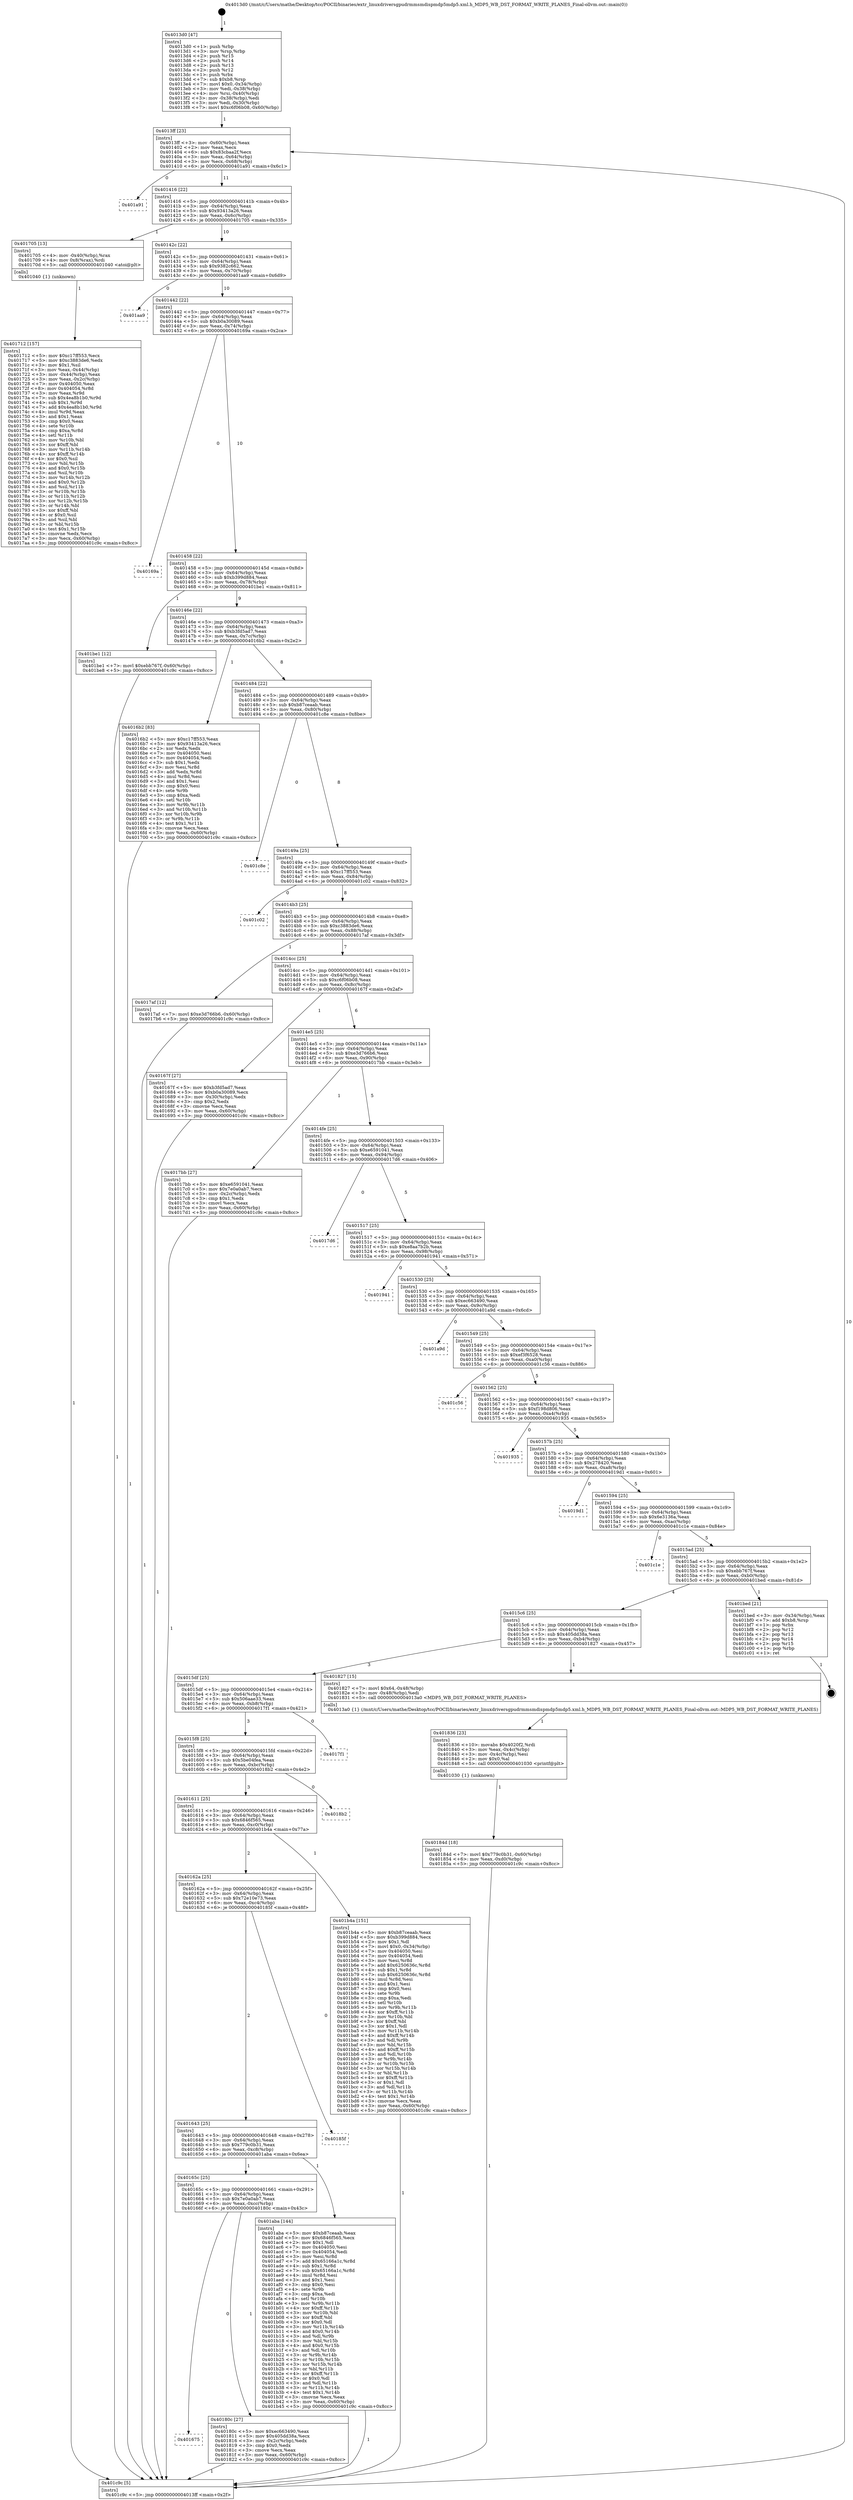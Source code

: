 digraph "0x4013d0" {
  label = "0x4013d0 (/mnt/c/Users/mathe/Desktop/tcc/POCII/binaries/extr_linuxdriversgpudrmmsmdispmdp5mdp5.xml.h_MDP5_WB_DST_FORMAT_WRITE_PLANES_Final-ollvm.out::main(0))"
  labelloc = "t"
  node[shape=record]

  Entry [label="",width=0.3,height=0.3,shape=circle,fillcolor=black,style=filled]
  "0x4013ff" [label="{
     0x4013ff [23]\l
     | [instrs]\l
     &nbsp;&nbsp;0x4013ff \<+3\>: mov -0x60(%rbp),%eax\l
     &nbsp;&nbsp;0x401402 \<+2\>: mov %eax,%ecx\l
     &nbsp;&nbsp;0x401404 \<+6\>: sub $0x83cbaa2f,%ecx\l
     &nbsp;&nbsp;0x40140a \<+3\>: mov %eax,-0x64(%rbp)\l
     &nbsp;&nbsp;0x40140d \<+3\>: mov %ecx,-0x68(%rbp)\l
     &nbsp;&nbsp;0x401410 \<+6\>: je 0000000000401a91 \<main+0x6c1\>\l
  }"]
  "0x401a91" [label="{
     0x401a91\l
  }", style=dashed]
  "0x401416" [label="{
     0x401416 [22]\l
     | [instrs]\l
     &nbsp;&nbsp;0x401416 \<+5\>: jmp 000000000040141b \<main+0x4b\>\l
     &nbsp;&nbsp;0x40141b \<+3\>: mov -0x64(%rbp),%eax\l
     &nbsp;&nbsp;0x40141e \<+5\>: sub $0x93413a26,%eax\l
     &nbsp;&nbsp;0x401423 \<+3\>: mov %eax,-0x6c(%rbp)\l
     &nbsp;&nbsp;0x401426 \<+6\>: je 0000000000401705 \<main+0x335\>\l
  }"]
  Exit [label="",width=0.3,height=0.3,shape=circle,fillcolor=black,style=filled,peripheries=2]
  "0x401705" [label="{
     0x401705 [13]\l
     | [instrs]\l
     &nbsp;&nbsp;0x401705 \<+4\>: mov -0x40(%rbp),%rax\l
     &nbsp;&nbsp;0x401709 \<+4\>: mov 0x8(%rax),%rdi\l
     &nbsp;&nbsp;0x40170d \<+5\>: call 0000000000401040 \<atoi@plt\>\l
     | [calls]\l
     &nbsp;&nbsp;0x401040 \{1\} (unknown)\l
  }"]
  "0x40142c" [label="{
     0x40142c [22]\l
     | [instrs]\l
     &nbsp;&nbsp;0x40142c \<+5\>: jmp 0000000000401431 \<main+0x61\>\l
     &nbsp;&nbsp;0x401431 \<+3\>: mov -0x64(%rbp),%eax\l
     &nbsp;&nbsp;0x401434 \<+5\>: sub $0x9382c662,%eax\l
     &nbsp;&nbsp;0x401439 \<+3\>: mov %eax,-0x70(%rbp)\l
     &nbsp;&nbsp;0x40143c \<+6\>: je 0000000000401aa9 \<main+0x6d9\>\l
  }"]
  "0x40184d" [label="{
     0x40184d [18]\l
     | [instrs]\l
     &nbsp;&nbsp;0x40184d \<+7\>: movl $0x779c0b31,-0x60(%rbp)\l
     &nbsp;&nbsp;0x401854 \<+6\>: mov %eax,-0xd0(%rbp)\l
     &nbsp;&nbsp;0x40185a \<+5\>: jmp 0000000000401c9c \<main+0x8cc\>\l
  }"]
  "0x401aa9" [label="{
     0x401aa9\l
  }", style=dashed]
  "0x401442" [label="{
     0x401442 [22]\l
     | [instrs]\l
     &nbsp;&nbsp;0x401442 \<+5\>: jmp 0000000000401447 \<main+0x77\>\l
     &nbsp;&nbsp;0x401447 \<+3\>: mov -0x64(%rbp),%eax\l
     &nbsp;&nbsp;0x40144a \<+5\>: sub $0xb0a30089,%eax\l
     &nbsp;&nbsp;0x40144f \<+3\>: mov %eax,-0x74(%rbp)\l
     &nbsp;&nbsp;0x401452 \<+6\>: je 000000000040169a \<main+0x2ca\>\l
  }"]
  "0x401836" [label="{
     0x401836 [23]\l
     | [instrs]\l
     &nbsp;&nbsp;0x401836 \<+10\>: movabs $0x4020f2,%rdi\l
     &nbsp;&nbsp;0x401840 \<+3\>: mov %eax,-0x4c(%rbp)\l
     &nbsp;&nbsp;0x401843 \<+3\>: mov -0x4c(%rbp),%esi\l
     &nbsp;&nbsp;0x401846 \<+2\>: mov $0x0,%al\l
     &nbsp;&nbsp;0x401848 \<+5\>: call 0000000000401030 \<printf@plt\>\l
     | [calls]\l
     &nbsp;&nbsp;0x401030 \{1\} (unknown)\l
  }"]
  "0x40169a" [label="{
     0x40169a\l
  }", style=dashed]
  "0x401458" [label="{
     0x401458 [22]\l
     | [instrs]\l
     &nbsp;&nbsp;0x401458 \<+5\>: jmp 000000000040145d \<main+0x8d\>\l
     &nbsp;&nbsp;0x40145d \<+3\>: mov -0x64(%rbp),%eax\l
     &nbsp;&nbsp;0x401460 \<+5\>: sub $0xb399d884,%eax\l
     &nbsp;&nbsp;0x401465 \<+3\>: mov %eax,-0x78(%rbp)\l
     &nbsp;&nbsp;0x401468 \<+6\>: je 0000000000401be1 \<main+0x811\>\l
  }"]
  "0x401675" [label="{
     0x401675\l
  }", style=dashed]
  "0x401be1" [label="{
     0x401be1 [12]\l
     | [instrs]\l
     &nbsp;&nbsp;0x401be1 \<+7\>: movl $0xebb767f,-0x60(%rbp)\l
     &nbsp;&nbsp;0x401be8 \<+5\>: jmp 0000000000401c9c \<main+0x8cc\>\l
  }"]
  "0x40146e" [label="{
     0x40146e [22]\l
     | [instrs]\l
     &nbsp;&nbsp;0x40146e \<+5\>: jmp 0000000000401473 \<main+0xa3\>\l
     &nbsp;&nbsp;0x401473 \<+3\>: mov -0x64(%rbp),%eax\l
     &nbsp;&nbsp;0x401476 \<+5\>: sub $0xb3fd5ad7,%eax\l
     &nbsp;&nbsp;0x40147b \<+3\>: mov %eax,-0x7c(%rbp)\l
     &nbsp;&nbsp;0x40147e \<+6\>: je 00000000004016b2 \<main+0x2e2\>\l
  }"]
  "0x40180c" [label="{
     0x40180c [27]\l
     | [instrs]\l
     &nbsp;&nbsp;0x40180c \<+5\>: mov $0xec663490,%eax\l
     &nbsp;&nbsp;0x401811 \<+5\>: mov $0x405dd38a,%ecx\l
     &nbsp;&nbsp;0x401816 \<+3\>: mov -0x2c(%rbp),%edx\l
     &nbsp;&nbsp;0x401819 \<+3\>: cmp $0x0,%edx\l
     &nbsp;&nbsp;0x40181c \<+3\>: cmove %ecx,%eax\l
     &nbsp;&nbsp;0x40181f \<+3\>: mov %eax,-0x60(%rbp)\l
     &nbsp;&nbsp;0x401822 \<+5\>: jmp 0000000000401c9c \<main+0x8cc\>\l
  }"]
  "0x4016b2" [label="{
     0x4016b2 [83]\l
     | [instrs]\l
     &nbsp;&nbsp;0x4016b2 \<+5\>: mov $0xc17ff553,%eax\l
     &nbsp;&nbsp;0x4016b7 \<+5\>: mov $0x93413a26,%ecx\l
     &nbsp;&nbsp;0x4016bc \<+2\>: xor %edx,%edx\l
     &nbsp;&nbsp;0x4016be \<+7\>: mov 0x404050,%esi\l
     &nbsp;&nbsp;0x4016c5 \<+7\>: mov 0x404054,%edi\l
     &nbsp;&nbsp;0x4016cc \<+3\>: sub $0x1,%edx\l
     &nbsp;&nbsp;0x4016cf \<+3\>: mov %esi,%r8d\l
     &nbsp;&nbsp;0x4016d2 \<+3\>: add %edx,%r8d\l
     &nbsp;&nbsp;0x4016d5 \<+4\>: imul %r8d,%esi\l
     &nbsp;&nbsp;0x4016d9 \<+3\>: and $0x1,%esi\l
     &nbsp;&nbsp;0x4016dc \<+3\>: cmp $0x0,%esi\l
     &nbsp;&nbsp;0x4016df \<+4\>: sete %r9b\l
     &nbsp;&nbsp;0x4016e3 \<+3\>: cmp $0xa,%edi\l
     &nbsp;&nbsp;0x4016e6 \<+4\>: setl %r10b\l
     &nbsp;&nbsp;0x4016ea \<+3\>: mov %r9b,%r11b\l
     &nbsp;&nbsp;0x4016ed \<+3\>: and %r10b,%r11b\l
     &nbsp;&nbsp;0x4016f0 \<+3\>: xor %r10b,%r9b\l
     &nbsp;&nbsp;0x4016f3 \<+3\>: or %r9b,%r11b\l
     &nbsp;&nbsp;0x4016f6 \<+4\>: test $0x1,%r11b\l
     &nbsp;&nbsp;0x4016fa \<+3\>: cmovne %ecx,%eax\l
     &nbsp;&nbsp;0x4016fd \<+3\>: mov %eax,-0x60(%rbp)\l
     &nbsp;&nbsp;0x401700 \<+5\>: jmp 0000000000401c9c \<main+0x8cc\>\l
  }"]
  "0x401484" [label="{
     0x401484 [22]\l
     | [instrs]\l
     &nbsp;&nbsp;0x401484 \<+5\>: jmp 0000000000401489 \<main+0xb9\>\l
     &nbsp;&nbsp;0x401489 \<+3\>: mov -0x64(%rbp),%eax\l
     &nbsp;&nbsp;0x40148c \<+5\>: sub $0xb87ceaab,%eax\l
     &nbsp;&nbsp;0x401491 \<+3\>: mov %eax,-0x80(%rbp)\l
     &nbsp;&nbsp;0x401494 \<+6\>: je 0000000000401c8e \<main+0x8be\>\l
  }"]
  "0x40165c" [label="{
     0x40165c [25]\l
     | [instrs]\l
     &nbsp;&nbsp;0x40165c \<+5\>: jmp 0000000000401661 \<main+0x291\>\l
     &nbsp;&nbsp;0x401661 \<+3\>: mov -0x64(%rbp),%eax\l
     &nbsp;&nbsp;0x401664 \<+5\>: sub $0x7e0a0ab7,%eax\l
     &nbsp;&nbsp;0x401669 \<+6\>: mov %eax,-0xcc(%rbp)\l
     &nbsp;&nbsp;0x40166f \<+6\>: je 000000000040180c \<main+0x43c\>\l
  }"]
  "0x401c8e" [label="{
     0x401c8e\l
  }", style=dashed]
  "0x40149a" [label="{
     0x40149a [25]\l
     | [instrs]\l
     &nbsp;&nbsp;0x40149a \<+5\>: jmp 000000000040149f \<main+0xcf\>\l
     &nbsp;&nbsp;0x40149f \<+3\>: mov -0x64(%rbp),%eax\l
     &nbsp;&nbsp;0x4014a2 \<+5\>: sub $0xc17ff553,%eax\l
     &nbsp;&nbsp;0x4014a7 \<+6\>: mov %eax,-0x84(%rbp)\l
     &nbsp;&nbsp;0x4014ad \<+6\>: je 0000000000401c02 \<main+0x832\>\l
  }"]
  "0x401aba" [label="{
     0x401aba [144]\l
     | [instrs]\l
     &nbsp;&nbsp;0x401aba \<+5\>: mov $0xb87ceaab,%eax\l
     &nbsp;&nbsp;0x401abf \<+5\>: mov $0x6846f565,%ecx\l
     &nbsp;&nbsp;0x401ac4 \<+2\>: mov $0x1,%dl\l
     &nbsp;&nbsp;0x401ac6 \<+7\>: mov 0x404050,%esi\l
     &nbsp;&nbsp;0x401acd \<+7\>: mov 0x404054,%edi\l
     &nbsp;&nbsp;0x401ad4 \<+3\>: mov %esi,%r8d\l
     &nbsp;&nbsp;0x401ad7 \<+7\>: add $0x65166a1c,%r8d\l
     &nbsp;&nbsp;0x401ade \<+4\>: sub $0x1,%r8d\l
     &nbsp;&nbsp;0x401ae2 \<+7\>: sub $0x65166a1c,%r8d\l
     &nbsp;&nbsp;0x401ae9 \<+4\>: imul %r8d,%esi\l
     &nbsp;&nbsp;0x401aed \<+3\>: and $0x1,%esi\l
     &nbsp;&nbsp;0x401af0 \<+3\>: cmp $0x0,%esi\l
     &nbsp;&nbsp;0x401af3 \<+4\>: sete %r9b\l
     &nbsp;&nbsp;0x401af7 \<+3\>: cmp $0xa,%edi\l
     &nbsp;&nbsp;0x401afa \<+4\>: setl %r10b\l
     &nbsp;&nbsp;0x401afe \<+3\>: mov %r9b,%r11b\l
     &nbsp;&nbsp;0x401b01 \<+4\>: xor $0xff,%r11b\l
     &nbsp;&nbsp;0x401b05 \<+3\>: mov %r10b,%bl\l
     &nbsp;&nbsp;0x401b08 \<+3\>: xor $0xff,%bl\l
     &nbsp;&nbsp;0x401b0b \<+3\>: xor $0x0,%dl\l
     &nbsp;&nbsp;0x401b0e \<+3\>: mov %r11b,%r14b\l
     &nbsp;&nbsp;0x401b11 \<+4\>: and $0x0,%r14b\l
     &nbsp;&nbsp;0x401b15 \<+3\>: and %dl,%r9b\l
     &nbsp;&nbsp;0x401b18 \<+3\>: mov %bl,%r15b\l
     &nbsp;&nbsp;0x401b1b \<+4\>: and $0x0,%r15b\l
     &nbsp;&nbsp;0x401b1f \<+3\>: and %dl,%r10b\l
     &nbsp;&nbsp;0x401b22 \<+3\>: or %r9b,%r14b\l
     &nbsp;&nbsp;0x401b25 \<+3\>: or %r10b,%r15b\l
     &nbsp;&nbsp;0x401b28 \<+3\>: xor %r15b,%r14b\l
     &nbsp;&nbsp;0x401b2b \<+3\>: or %bl,%r11b\l
     &nbsp;&nbsp;0x401b2e \<+4\>: xor $0xff,%r11b\l
     &nbsp;&nbsp;0x401b32 \<+3\>: or $0x0,%dl\l
     &nbsp;&nbsp;0x401b35 \<+3\>: and %dl,%r11b\l
     &nbsp;&nbsp;0x401b38 \<+3\>: or %r11b,%r14b\l
     &nbsp;&nbsp;0x401b3b \<+4\>: test $0x1,%r14b\l
     &nbsp;&nbsp;0x401b3f \<+3\>: cmovne %ecx,%eax\l
     &nbsp;&nbsp;0x401b42 \<+3\>: mov %eax,-0x60(%rbp)\l
     &nbsp;&nbsp;0x401b45 \<+5\>: jmp 0000000000401c9c \<main+0x8cc\>\l
  }"]
  "0x401c02" [label="{
     0x401c02\l
  }", style=dashed]
  "0x4014b3" [label="{
     0x4014b3 [25]\l
     | [instrs]\l
     &nbsp;&nbsp;0x4014b3 \<+5\>: jmp 00000000004014b8 \<main+0xe8\>\l
     &nbsp;&nbsp;0x4014b8 \<+3\>: mov -0x64(%rbp),%eax\l
     &nbsp;&nbsp;0x4014bb \<+5\>: sub $0xc3883de6,%eax\l
     &nbsp;&nbsp;0x4014c0 \<+6\>: mov %eax,-0x88(%rbp)\l
     &nbsp;&nbsp;0x4014c6 \<+6\>: je 00000000004017af \<main+0x3df\>\l
  }"]
  "0x401643" [label="{
     0x401643 [25]\l
     | [instrs]\l
     &nbsp;&nbsp;0x401643 \<+5\>: jmp 0000000000401648 \<main+0x278\>\l
     &nbsp;&nbsp;0x401648 \<+3\>: mov -0x64(%rbp),%eax\l
     &nbsp;&nbsp;0x40164b \<+5\>: sub $0x779c0b31,%eax\l
     &nbsp;&nbsp;0x401650 \<+6\>: mov %eax,-0xc8(%rbp)\l
     &nbsp;&nbsp;0x401656 \<+6\>: je 0000000000401aba \<main+0x6ea\>\l
  }"]
  "0x4017af" [label="{
     0x4017af [12]\l
     | [instrs]\l
     &nbsp;&nbsp;0x4017af \<+7\>: movl $0xe3d766b6,-0x60(%rbp)\l
     &nbsp;&nbsp;0x4017b6 \<+5\>: jmp 0000000000401c9c \<main+0x8cc\>\l
  }"]
  "0x4014cc" [label="{
     0x4014cc [25]\l
     | [instrs]\l
     &nbsp;&nbsp;0x4014cc \<+5\>: jmp 00000000004014d1 \<main+0x101\>\l
     &nbsp;&nbsp;0x4014d1 \<+3\>: mov -0x64(%rbp),%eax\l
     &nbsp;&nbsp;0x4014d4 \<+5\>: sub $0xc6f06b08,%eax\l
     &nbsp;&nbsp;0x4014d9 \<+6\>: mov %eax,-0x8c(%rbp)\l
     &nbsp;&nbsp;0x4014df \<+6\>: je 000000000040167f \<main+0x2af\>\l
  }"]
  "0x40185f" [label="{
     0x40185f\l
  }", style=dashed]
  "0x40167f" [label="{
     0x40167f [27]\l
     | [instrs]\l
     &nbsp;&nbsp;0x40167f \<+5\>: mov $0xb3fd5ad7,%eax\l
     &nbsp;&nbsp;0x401684 \<+5\>: mov $0xb0a30089,%ecx\l
     &nbsp;&nbsp;0x401689 \<+3\>: mov -0x30(%rbp),%edx\l
     &nbsp;&nbsp;0x40168c \<+3\>: cmp $0x2,%edx\l
     &nbsp;&nbsp;0x40168f \<+3\>: cmovne %ecx,%eax\l
     &nbsp;&nbsp;0x401692 \<+3\>: mov %eax,-0x60(%rbp)\l
     &nbsp;&nbsp;0x401695 \<+5\>: jmp 0000000000401c9c \<main+0x8cc\>\l
  }"]
  "0x4014e5" [label="{
     0x4014e5 [25]\l
     | [instrs]\l
     &nbsp;&nbsp;0x4014e5 \<+5\>: jmp 00000000004014ea \<main+0x11a\>\l
     &nbsp;&nbsp;0x4014ea \<+3\>: mov -0x64(%rbp),%eax\l
     &nbsp;&nbsp;0x4014ed \<+5\>: sub $0xe3d766b6,%eax\l
     &nbsp;&nbsp;0x4014f2 \<+6\>: mov %eax,-0x90(%rbp)\l
     &nbsp;&nbsp;0x4014f8 \<+6\>: je 00000000004017bb \<main+0x3eb\>\l
  }"]
  "0x401c9c" [label="{
     0x401c9c [5]\l
     | [instrs]\l
     &nbsp;&nbsp;0x401c9c \<+5\>: jmp 00000000004013ff \<main+0x2f\>\l
  }"]
  "0x4013d0" [label="{
     0x4013d0 [47]\l
     | [instrs]\l
     &nbsp;&nbsp;0x4013d0 \<+1\>: push %rbp\l
     &nbsp;&nbsp;0x4013d1 \<+3\>: mov %rsp,%rbp\l
     &nbsp;&nbsp;0x4013d4 \<+2\>: push %r15\l
     &nbsp;&nbsp;0x4013d6 \<+2\>: push %r14\l
     &nbsp;&nbsp;0x4013d8 \<+2\>: push %r13\l
     &nbsp;&nbsp;0x4013da \<+2\>: push %r12\l
     &nbsp;&nbsp;0x4013dc \<+1\>: push %rbx\l
     &nbsp;&nbsp;0x4013dd \<+7\>: sub $0xb8,%rsp\l
     &nbsp;&nbsp;0x4013e4 \<+7\>: movl $0x0,-0x34(%rbp)\l
     &nbsp;&nbsp;0x4013eb \<+3\>: mov %edi,-0x38(%rbp)\l
     &nbsp;&nbsp;0x4013ee \<+4\>: mov %rsi,-0x40(%rbp)\l
     &nbsp;&nbsp;0x4013f2 \<+3\>: mov -0x38(%rbp),%edi\l
     &nbsp;&nbsp;0x4013f5 \<+3\>: mov %edi,-0x30(%rbp)\l
     &nbsp;&nbsp;0x4013f8 \<+7\>: movl $0xc6f06b08,-0x60(%rbp)\l
  }"]
  "0x401712" [label="{
     0x401712 [157]\l
     | [instrs]\l
     &nbsp;&nbsp;0x401712 \<+5\>: mov $0xc17ff553,%ecx\l
     &nbsp;&nbsp;0x401717 \<+5\>: mov $0xc3883de6,%edx\l
     &nbsp;&nbsp;0x40171c \<+3\>: mov $0x1,%sil\l
     &nbsp;&nbsp;0x40171f \<+3\>: mov %eax,-0x44(%rbp)\l
     &nbsp;&nbsp;0x401722 \<+3\>: mov -0x44(%rbp),%eax\l
     &nbsp;&nbsp;0x401725 \<+3\>: mov %eax,-0x2c(%rbp)\l
     &nbsp;&nbsp;0x401728 \<+7\>: mov 0x404050,%eax\l
     &nbsp;&nbsp;0x40172f \<+8\>: mov 0x404054,%r8d\l
     &nbsp;&nbsp;0x401737 \<+3\>: mov %eax,%r9d\l
     &nbsp;&nbsp;0x40173a \<+7\>: sub $0x4ea8b1b0,%r9d\l
     &nbsp;&nbsp;0x401741 \<+4\>: sub $0x1,%r9d\l
     &nbsp;&nbsp;0x401745 \<+7\>: add $0x4ea8b1b0,%r9d\l
     &nbsp;&nbsp;0x40174c \<+4\>: imul %r9d,%eax\l
     &nbsp;&nbsp;0x401750 \<+3\>: and $0x1,%eax\l
     &nbsp;&nbsp;0x401753 \<+3\>: cmp $0x0,%eax\l
     &nbsp;&nbsp;0x401756 \<+4\>: sete %r10b\l
     &nbsp;&nbsp;0x40175a \<+4\>: cmp $0xa,%r8d\l
     &nbsp;&nbsp;0x40175e \<+4\>: setl %r11b\l
     &nbsp;&nbsp;0x401762 \<+3\>: mov %r10b,%bl\l
     &nbsp;&nbsp;0x401765 \<+3\>: xor $0xff,%bl\l
     &nbsp;&nbsp;0x401768 \<+3\>: mov %r11b,%r14b\l
     &nbsp;&nbsp;0x40176b \<+4\>: xor $0xff,%r14b\l
     &nbsp;&nbsp;0x40176f \<+4\>: xor $0x0,%sil\l
     &nbsp;&nbsp;0x401773 \<+3\>: mov %bl,%r15b\l
     &nbsp;&nbsp;0x401776 \<+4\>: and $0x0,%r15b\l
     &nbsp;&nbsp;0x40177a \<+3\>: and %sil,%r10b\l
     &nbsp;&nbsp;0x40177d \<+3\>: mov %r14b,%r12b\l
     &nbsp;&nbsp;0x401780 \<+4\>: and $0x0,%r12b\l
     &nbsp;&nbsp;0x401784 \<+3\>: and %sil,%r11b\l
     &nbsp;&nbsp;0x401787 \<+3\>: or %r10b,%r15b\l
     &nbsp;&nbsp;0x40178a \<+3\>: or %r11b,%r12b\l
     &nbsp;&nbsp;0x40178d \<+3\>: xor %r12b,%r15b\l
     &nbsp;&nbsp;0x401790 \<+3\>: or %r14b,%bl\l
     &nbsp;&nbsp;0x401793 \<+3\>: xor $0xff,%bl\l
     &nbsp;&nbsp;0x401796 \<+4\>: or $0x0,%sil\l
     &nbsp;&nbsp;0x40179a \<+3\>: and %sil,%bl\l
     &nbsp;&nbsp;0x40179d \<+3\>: or %bl,%r15b\l
     &nbsp;&nbsp;0x4017a0 \<+4\>: test $0x1,%r15b\l
     &nbsp;&nbsp;0x4017a4 \<+3\>: cmovne %edx,%ecx\l
     &nbsp;&nbsp;0x4017a7 \<+3\>: mov %ecx,-0x60(%rbp)\l
     &nbsp;&nbsp;0x4017aa \<+5\>: jmp 0000000000401c9c \<main+0x8cc\>\l
  }"]
  "0x40162a" [label="{
     0x40162a [25]\l
     | [instrs]\l
     &nbsp;&nbsp;0x40162a \<+5\>: jmp 000000000040162f \<main+0x25f\>\l
     &nbsp;&nbsp;0x40162f \<+3\>: mov -0x64(%rbp),%eax\l
     &nbsp;&nbsp;0x401632 \<+5\>: sub $0x72e10e73,%eax\l
     &nbsp;&nbsp;0x401637 \<+6\>: mov %eax,-0xc4(%rbp)\l
     &nbsp;&nbsp;0x40163d \<+6\>: je 000000000040185f \<main+0x48f\>\l
  }"]
  "0x4017bb" [label="{
     0x4017bb [27]\l
     | [instrs]\l
     &nbsp;&nbsp;0x4017bb \<+5\>: mov $0xe6591041,%eax\l
     &nbsp;&nbsp;0x4017c0 \<+5\>: mov $0x7e0a0ab7,%ecx\l
     &nbsp;&nbsp;0x4017c5 \<+3\>: mov -0x2c(%rbp),%edx\l
     &nbsp;&nbsp;0x4017c8 \<+3\>: cmp $0x1,%edx\l
     &nbsp;&nbsp;0x4017cb \<+3\>: cmovl %ecx,%eax\l
     &nbsp;&nbsp;0x4017ce \<+3\>: mov %eax,-0x60(%rbp)\l
     &nbsp;&nbsp;0x4017d1 \<+5\>: jmp 0000000000401c9c \<main+0x8cc\>\l
  }"]
  "0x4014fe" [label="{
     0x4014fe [25]\l
     | [instrs]\l
     &nbsp;&nbsp;0x4014fe \<+5\>: jmp 0000000000401503 \<main+0x133\>\l
     &nbsp;&nbsp;0x401503 \<+3\>: mov -0x64(%rbp),%eax\l
     &nbsp;&nbsp;0x401506 \<+5\>: sub $0xe6591041,%eax\l
     &nbsp;&nbsp;0x40150b \<+6\>: mov %eax,-0x94(%rbp)\l
     &nbsp;&nbsp;0x401511 \<+6\>: je 00000000004017d6 \<main+0x406\>\l
  }"]
  "0x401b4a" [label="{
     0x401b4a [151]\l
     | [instrs]\l
     &nbsp;&nbsp;0x401b4a \<+5\>: mov $0xb87ceaab,%eax\l
     &nbsp;&nbsp;0x401b4f \<+5\>: mov $0xb399d884,%ecx\l
     &nbsp;&nbsp;0x401b54 \<+2\>: mov $0x1,%dl\l
     &nbsp;&nbsp;0x401b56 \<+7\>: movl $0x0,-0x34(%rbp)\l
     &nbsp;&nbsp;0x401b5d \<+7\>: mov 0x404050,%esi\l
     &nbsp;&nbsp;0x401b64 \<+7\>: mov 0x404054,%edi\l
     &nbsp;&nbsp;0x401b6b \<+3\>: mov %esi,%r8d\l
     &nbsp;&nbsp;0x401b6e \<+7\>: add $0x6250636c,%r8d\l
     &nbsp;&nbsp;0x401b75 \<+4\>: sub $0x1,%r8d\l
     &nbsp;&nbsp;0x401b79 \<+7\>: sub $0x6250636c,%r8d\l
     &nbsp;&nbsp;0x401b80 \<+4\>: imul %r8d,%esi\l
     &nbsp;&nbsp;0x401b84 \<+3\>: and $0x1,%esi\l
     &nbsp;&nbsp;0x401b87 \<+3\>: cmp $0x0,%esi\l
     &nbsp;&nbsp;0x401b8a \<+4\>: sete %r9b\l
     &nbsp;&nbsp;0x401b8e \<+3\>: cmp $0xa,%edi\l
     &nbsp;&nbsp;0x401b91 \<+4\>: setl %r10b\l
     &nbsp;&nbsp;0x401b95 \<+3\>: mov %r9b,%r11b\l
     &nbsp;&nbsp;0x401b98 \<+4\>: xor $0xff,%r11b\l
     &nbsp;&nbsp;0x401b9c \<+3\>: mov %r10b,%bl\l
     &nbsp;&nbsp;0x401b9f \<+3\>: xor $0xff,%bl\l
     &nbsp;&nbsp;0x401ba2 \<+3\>: xor $0x1,%dl\l
     &nbsp;&nbsp;0x401ba5 \<+3\>: mov %r11b,%r14b\l
     &nbsp;&nbsp;0x401ba8 \<+4\>: and $0xff,%r14b\l
     &nbsp;&nbsp;0x401bac \<+3\>: and %dl,%r9b\l
     &nbsp;&nbsp;0x401baf \<+3\>: mov %bl,%r15b\l
     &nbsp;&nbsp;0x401bb2 \<+4\>: and $0xff,%r15b\l
     &nbsp;&nbsp;0x401bb6 \<+3\>: and %dl,%r10b\l
     &nbsp;&nbsp;0x401bb9 \<+3\>: or %r9b,%r14b\l
     &nbsp;&nbsp;0x401bbc \<+3\>: or %r10b,%r15b\l
     &nbsp;&nbsp;0x401bbf \<+3\>: xor %r15b,%r14b\l
     &nbsp;&nbsp;0x401bc2 \<+3\>: or %bl,%r11b\l
     &nbsp;&nbsp;0x401bc5 \<+4\>: xor $0xff,%r11b\l
     &nbsp;&nbsp;0x401bc9 \<+3\>: or $0x1,%dl\l
     &nbsp;&nbsp;0x401bcc \<+3\>: and %dl,%r11b\l
     &nbsp;&nbsp;0x401bcf \<+3\>: or %r11b,%r14b\l
     &nbsp;&nbsp;0x401bd2 \<+4\>: test $0x1,%r14b\l
     &nbsp;&nbsp;0x401bd6 \<+3\>: cmovne %ecx,%eax\l
     &nbsp;&nbsp;0x401bd9 \<+3\>: mov %eax,-0x60(%rbp)\l
     &nbsp;&nbsp;0x401bdc \<+5\>: jmp 0000000000401c9c \<main+0x8cc\>\l
  }"]
  "0x4017d6" [label="{
     0x4017d6\l
  }", style=dashed]
  "0x401517" [label="{
     0x401517 [25]\l
     | [instrs]\l
     &nbsp;&nbsp;0x401517 \<+5\>: jmp 000000000040151c \<main+0x14c\>\l
     &nbsp;&nbsp;0x40151c \<+3\>: mov -0x64(%rbp),%eax\l
     &nbsp;&nbsp;0x40151f \<+5\>: sub $0xe8aa7b2b,%eax\l
     &nbsp;&nbsp;0x401524 \<+6\>: mov %eax,-0x98(%rbp)\l
     &nbsp;&nbsp;0x40152a \<+6\>: je 0000000000401941 \<main+0x571\>\l
  }"]
  "0x401611" [label="{
     0x401611 [25]\l
     | [instrs]\l
     &nbsp;&nbsp;0x401611 \<+5\>: jmp 0000000000401616 \<main+0x246\>\l
     &nbsp;&nbsp;0x401616 \<+3\>: mov -0x64(%rbp),%eax\l
     &nbsp;&nbsp;0x401619 \<+5\>: sub $0x6846f565,%eax\l
     &nbsp;&nbsp;0x40161e \<+6\>: mov %eax,-0xc0(%rbp)\l
     &nbsp;&nbsp;0x401624 \<+6\>: je 0000000000401b4a \<main+0x77a\>\l
  }"]
  "0x401941" [label="{
     0x401941\l
  }", style=dashed]
  "0x401530" [label="{
     0x401530 [25]\l
     | [instrs]\l
     &nbsp;&nbsp;0x401530 \<+5\>: jmp 0000000000401535 \<main+0x165\>\l
     &nbsp;&nbsp;0x401535 \<+3\>: mov -0x64(%rbp),%eax\l
     &nbsp;&nbsp;0x401538 \<+5\>: sub $0xec663490,%eax\l
     &nbsp;&nbsp;0x40153d \<+6\>: mov %eax,-0x9c(%rbp)\l
     &nbsp;&nbsp;0x401543 \<+6\>: je 0000000000401a9d \<main+0x6cd\>\l
  }"]
  "0x4018b2" [label="{
     0x4018b2\l
  }", style=dashed]
  "0x401a9d" [label="{
     0x401a9d\l
  }", style=dashed]
  "0x401549" [label="{
     0x401549 [25]\l
     | [instrs]\l
     &nbsp;&nbsp;0x401549 \<+5\>: jmp 000000000040154e \<main+0x17e\>\l
     &nbsp;&nbsp;0x40154e \<+3\>: mov -0x64(%rbp),%eax\l
     &nbsp;&nbsp;0x401551 \<+5\>: sub $0xef3f6528,%eax\l
     &nbsp;&nbsp;0x401556 \<+6\>: mov %eax,-0xa0(%rbp)\l
     &nbsp;&nbsp;0x40155c \<+6\>: je 0000000000401c56 \<main+0x886\>\l
  }"]
  "0x4015f8" [label="{
     0x4015f8 [25]\l
     | [instrs]\l
     &nbsp;&nbsp;0x4015f8 \<+5\>: jmp 00000000004015fd \<main+0x22d\>\l
     &nbsp;&nbsp;0x4015fd \<+3\>: mov -0x64(%rbp),%eax\l
     &nbsp;&nbsp;0x401600 \<+5\>: sub $0x5be04fea,%eax\l
     &nbsp;&nbsp;0x401605 \<+6\>: mov %eax,-0xbc(%rbp)\l
     &nbsp;&nbsp;0x40160b \<+6\>: je 00000000004018b2 \<main+0x4e2\>\l
  }"]
  "0x401c56" [label="{
     0x401c56\l
  }", style=dashed]
  "0x401562" [label="{
     0x401562 [25]\l
     | [instrs]\l
     &nbsp;&nbsp;0x401562 \<+5\>: jmp 0000000000401567 \<main+0x197\>\l
     &nbsp;&nbsp;0x401567 \<+3\>: mov -0x64(%rbp),%eax\l
     &nbsp;&nbsp;0x40156a \<+5\>: sub $0xf198d806,%eax\l
     &nbsp;&nbsp;0x40156f \<+6\>: mov %eax,-0xa4(%rbp)\l
     &nbsp;&nbsp;0x401575 \<+6\>: je 0000000000401935 \<main+0x565\>\l
  }"]
  "0x4017f1" [label="{
     0x4017f1\l
  }", style=dashed]
  "0x401935" [label="{
     0x401935\l
  }", style=dashed]
  "0x40157b" [label="{
     0x40157b [25]\l
     | [instrs]\l
     &nbsp;&nbsp;0x40157b \<+5\>: jmp 0000000000401580 \<main+0x1b0\>\l
     &nbsp;&nbsp;0x401580 \<+3\>: mov -0x64(%rbp),%eax\l
     &nbsp;&nbsp;0x401583 \<+5\>: sub $0x278420,%eax\l
     &nbsp;&nbsp;0x401588 \<+6\>: mov %eax,-0xa8(%rbp)\l
     &nbsp;&nbsp;0x40158e \<+6\>: je 00000000004019d1 \<main+0x601\>\l
  }"]
  "0x4015df" [label="{
     0x4015df [25]\l
     | [instrs]\l
     &nbsp;&nbsp;0x4015df \<+5\>: jmp 00000000004015e4 \<main+0x214\>\l
     &nbsp;&nbsp;0x4015e4 \<+3\>: mov -0x64(%rbp),%eax\l
     &nbsp;&nbsp;0x4015e7 \<+5\>: sub $0x506aae33,%eax\l
     &nbsp;&nbsp;0x4015ec \<+6\>: mov %eax,-0xb8(%rbp)\l
     &nbsp;&nbsp;0x4015f2 \<+6\>: je 00000000004017f1 \<main+0x421\>\l
  }"]
  "0x4019d1" [label="{
     0x4019d1\l
  }", style=dashed]
  "0x401594" [label="{
     0x401594 [25]\l
     | [instrs]\l
     &nbsp;&nbsp;0x401594 \<+5\>: jmp 0000000000401599 \<main+0x1c9\>\l
     &nbsp;&nbsp;0x401599 \<+3\>: mov -0x64(%rbp),%eax\l
     &nbsp;&nbsp;0x40159c \<+5\>: sub $0x6e3136a,%eax\l
     &nbsp;&nbsp;0x4015a1 \<+6\>: mov %eax,-0xac(%rbp)\l
     &nbsp;&nbsp;0x4015a7 \<+6\>: je 0000000000401c1e \<main+0x84e\>\l
  }"]
  "0x401827" [label="{
     0x401827 [15]\l
     | [instrs]\l
     &nbsp;&nbsp;0x401827 \<+7\>: movl $0x64,-0x48(%rbp)\l
     &nbsp;&nbsp;0x40182e \<+3\>: mov -0x48(%rbp),%edi\l
     &nbsp;&nbsp;0x401831 \<+5\>: call 00000000004013a0 \<MDP5_WB_DST_FORMAT_WRITE_PLANES\>\l
     | [calls]\l
     &nbsp;&nbsp;0x4013a0 \{1\} (/mnt/c/Users/mathe/Desktop/tcc/POCII/binaries/extr_linuxdriversgpudrmmsmdispmdp5mdp5.xml.h_MDP5_WB_DST_FORMAT_WRITE_PLANES_Final-ollvm.out::MDP5_WB_DST_FORMAT_WRITE_PLANES)\l
  }"]
  "0x401c1e" [label="{
     0x401c1e\l
  }", style=dashed]
  "0x4015ad" [label="{
     0x4015ad [25]\l
     | [instrs]\l
     &nbsp;&nbsp;0x4015ad \<+5\>: jmp 00000000004015b2 \<main+0x1e2\>\l
     &nbsp;&nbsp;0x4015b2 \<+3\>: mov -0x64(%rbp),%eax\l
     &nbsp;&nbsp;0x4015b5 \<+5\>: sub $0xebb767f,%eax\l
     &nbsp;&nbsp;0x4015ba \<+6\>: mov %eax,-0xb0(%rbp)\l
     &nbsp;&nbsp;0x4015c0 \<+6\>: je 0000000000401bed \<main+0x81d\>\l
  }"]
  "0x4015c6" [label="{
     0x4015c6 [25]\l
     | [instrs]\l
     &nbsp;&nbsp;0x4015c6 \<+5\>: jmp 00000000004015cb \<main+0x1fb\>\l
     &nbsp;&nbsp;0x4015cb \<+3\>: mov -0x64(%rbp),%eax\l
     &nbsp;&nbsp;0x4015ce \<+5\>: sub $0x405dd38a,%eax\l
     &nbsp;&nbsp;0x4015d3 \<+6\>: mov %eax,-0xb4(%rbp)\l
     &nbsp;&nbsp;0x4015d9 \<+6\>: je 0000000000401827 \<main+0x457\>\l
  }"]
  "0x401bed" [label="{
     0x401bed [21]\l
     | [instrs]\l
     &nbsp;&nbsp;0x401bed \<+3\>: mov -0x34(%rbp),%eax\l
     &nbsp;&nbsp;0x401bf0 \<+7\>: add $0xb8,%rsp\l
     &nbsp;&nbsp;0x401bf7 \<+1\>: pop %rbx\l
     &nbsp;&nbsp;0x401bf8 \<+2\>: pop %r12\l
     &nbsp;&nbsp;0x401bfa \<+2\>: pop %r13\l
     &nbsp;&nbsp;0x401bfc \<+2\>: pop %r14\l
     &nbsp;&nbsp;0x401bfe \<+2\>: pop %r15\l
     &nbsp;&nbsp;0x401c00 \<+1\>: pop %rbp\l
     &nbsp;&nbsp;0x401c01 \<+1\>: ret\l
  }"]
  Entry -> "0x4013d0" [label=" 1"]
  "0x4013ff" -> "0x401a91" [label=" 0"]
  "0x4013ff" -> "0x401416" [label=" 11"]
  "0x401bed" -> Exit [label=" 1"]
  "0x401416" -> "0x401705" [label=" 1"]
  "0x401416" -> "0x40142c" [label=" 10"]
  "0x401be1" -> "0x401c9c" [label=" 1"]
  "0x40142c" -> "0x401aa9" [label=" 0"]
  "0x40142c" -> "0x401442" [label=" 10"]
  "0x401b4a" -> "0x401c9c" [label=" 1"]
  "0x401442" -> "0x40169a" [label=" 0"]
  "0x401442" -> "0x401458" [label=" 10"]
  "0x401aba" -> "0x401c9c" [label=" 1"]
  "0x401458" -> "0x401be1" [label=" 1"]
  "0x401458" -> "0x40146e" [label=" 9"]
  "0x40184d" -> "0x401c9c" [label=" 1"]
  "0x40146e" -> "0x4016b2" [label=" 1"]
  "0x40146e" -> "0x401484" [label=" 8"]
  "0x401836" -> "0x40184d" [label=" 1"]
  "0x401484" -> "0x401c8e" [label=" 0"]
  "0x401484" -> "0x40149a" [label=" 8"]
  "0x40180c" -> "0x401c9c" [label=" 1"]
  "0x40149a" -> "0x401c02" [label=" 0"]
  "0x40149a" -> "0x4014b3" [label=" 8"]
  "0x40165c" -> "0x401675" [label=" 0"]
  "0x4014b3" -> "0x4017af" [label=" 1"]
  "0x4014b3" -> "0x4014cc" [label=" 7"]
  "0x401827" -> "0x401836" [label=" 1"]
  "0x4014cc" -> "0x40167f" [label=" 1"]
  "0x4014cc" -> "0x4014e5" [label=" 6"]
  "0x40167f" -> "0x401c9c" [label=" 1"]
  "0x4013d0" -> "0x4013ff" [label=" 1"]
  "0x401c9c" -> "0x4013ff" [label=" 10"]
  "0x4016b2" -> "0x401c9c" [label=" 1"]
  "0x401705" -> "0x401712" [label=" 1"]
  "0x401712" -> "0x401c9c" [label=" 1"]
  "0x4017af" -> "0x401c9c" [label=" 1"]
  "0x401643" -> "0x40165c" [label=" 1"]
  "0x4014e5" -> "0x4017bb" [label=" 1"]
  "0x4014e5" -> "0x4014fe" [label=" 5"]
  "0x4017bb" -> "0x401c9c" [label=" 1"]
  "0x40165c" -> "0x40180c" [label=" 1"]
  "0x4014fe" -> "0x4017d6" [label=" 0"]
  "0x4014fe" -> "0x401517" [label=" 5"]
  "0x40162a" -> "0x401643" [label=" 2"]
  "0x401517" -> "0x401941" [label=" 0"]
  "0x401517" -> "0x401530" [label=" 5"]
  "0x401643" -> "0x401aba" [label=" 1"]
  "0x401530" -> "0x401a9d" [label=" 0"]
  "0x401530" -> "0x401549" [label=" 5"]
  "0x401611" -> "0x40162a" [label=" 2"]
  "0x401549" -> "0x401c56" [label=" 0"]
  "0x401549" -> "0x401562" [label=" 5"]
  "0x40162a" -> "0x40185f" [label=" 0"]
  "0x401562" -> "0x401935" [label=" 0"]
  "0x401562" -> "0x40157b" [label=" 5"]
  "0x4015f8" -> "0x401611" [label=" 3"]
  "0x40157b" -> "0x4019d1" [label=" 0"]
  "0x40157b" -> "0x401594" [label=" 5"]
  "0x401611" -> "0x401b4a" [label=" 1"]
  "0x401594" -> "0x401c1e" [label=" 0"]
  "0x401594" -> "0x4015ad" [label=" 5"]
  "0x4015df" -> "0x4015f8" [label=" 3"]
  "0x4015ad" -> "0x401bed" [label=" 1"]
  "0x4015ad" -> "0x4015c6" [label=" 4"]
  "0x4015df" -> "0x4017f1" [label=" 0"]
  "0x4015c6" -> "0x401827" [label=" 1"]
  "0x4015c6" -> "0x4015df" [label=" 3"]
  "0x4015f8" -> "0x4018b2" [label=" 0"]
}
